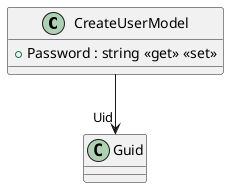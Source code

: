 @startuml
class CreateUserModel {
    + Password : string <<get>> <<set>>
}
CreateUserModel --> "Uid" Guid
@enduml
